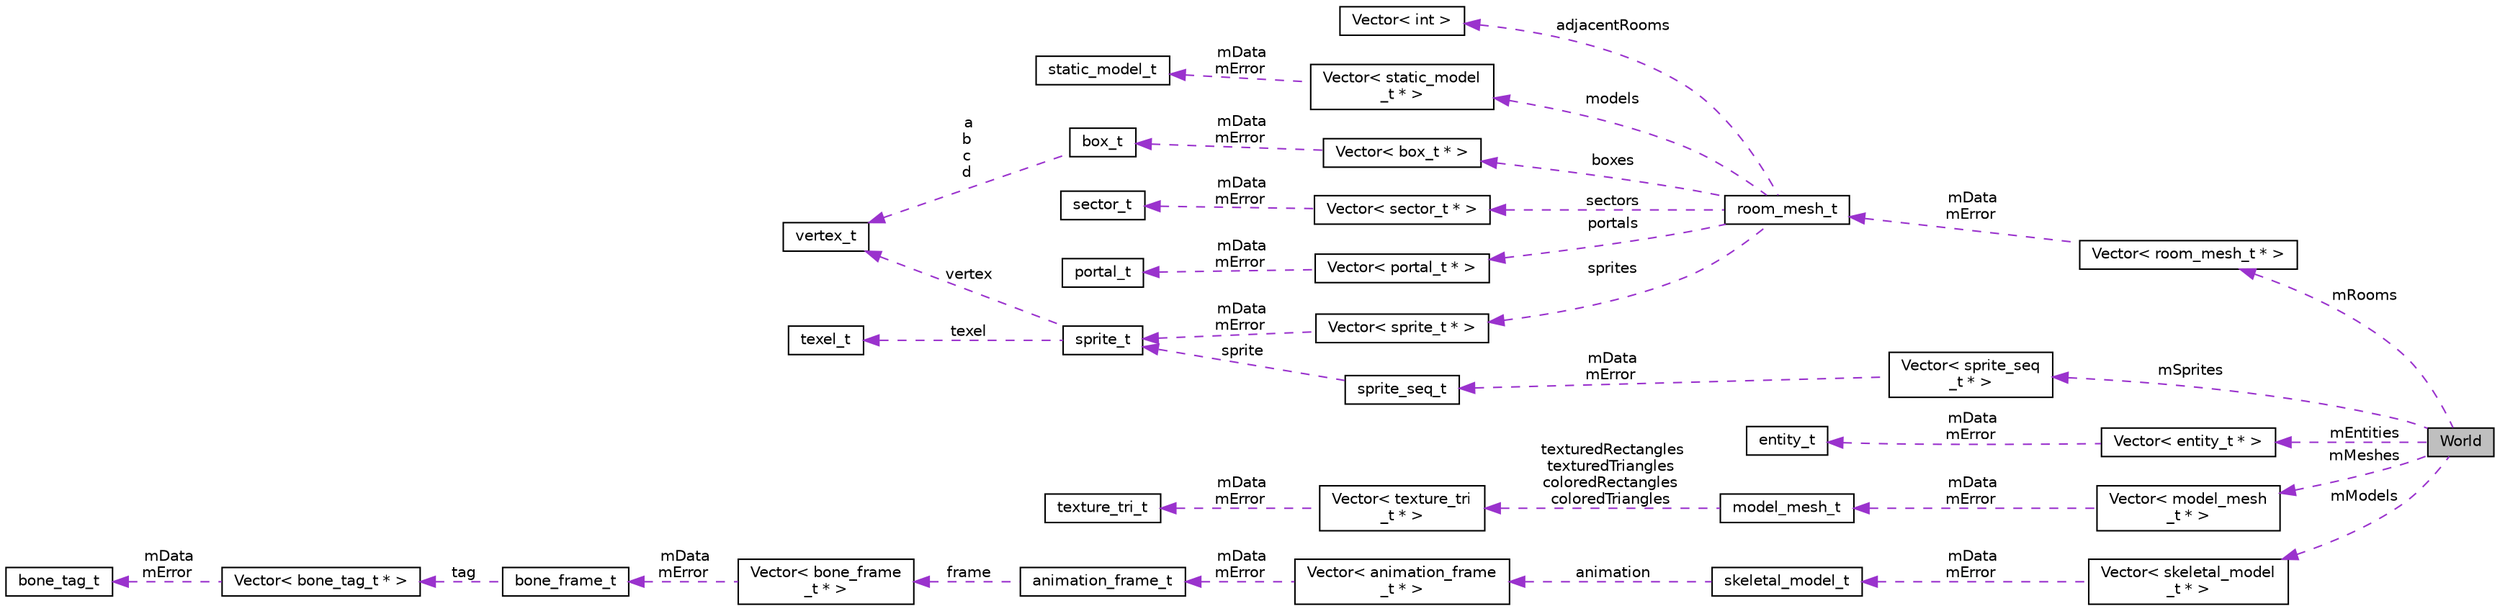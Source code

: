 digraph "World"
{
 // INTERACTIVE_SVG=YES
  edge [fontname="Helvetica",fontsize="10",labelfontname="Helvetica",labelfontsize="10"];
  node [fontname="Helvetica",fontsize="10",shape=record];
  rankdir="LR";
  Node1 [label="World",height=0.2,width=0.4,color="black", fillcolor="grey75", style="filled" fontcolor="black"];
  Node2 -> Node1 [dir="back",color="darkorchid3",fontsize="10",style="dashed",label=" mRooms" ,fontname="Helvetica"];
  Node2 [label="Vector\< room_mesh_t * \>",height=0.2,width=0.4,color="black", fillcolor="white", style="filled",URL="$class_vector.html"];
  Node3 -> Node2 [dir="back",color="darkorchid3",fontsize="10",style="dashed",label=" mData\nmError" ,fontname="Helvetica"];
  Node3 [label="room_mesh_t",height=0.2,width=0.4,color="black", fillcolor="white", style="filled",URL="$_world_8h.html#structroom__mesh__t"];
  Node4 -> Node3 [dir="back",color="darkorchid3",fontsize="10",style="dashed",label=" models" ,fontname="Helvetica"];
  Node4 [label="Vector\< static_model\l_t * \>",height=0.2,width=0.4,color="black", fillcolor="white", style="filled",URL="$class_vector.html"];
  Node5 -> Node4 [dir="back",color="darkorchid3",fontsize="10",style="dashed",label=" mData\nmError" ,fontname="Helvetica"];
  Node5 [label="static_model_t",height=0.2,width=0.4,color="black", fillcolor="white", style="filled",URL="$_world_8h.html#structstatic__model__t"];
  Node6 -> Node3 [dir="back",color="darkorchid3",fontsize="10",style="dashed",label=" adjacentRooms" ,fontname="Helvetica"];
  Node6 [label="Vector\< int \>",height=0.2,width=0.4,color="black", fillcolor="white", style="filled",URL="$class_vector.html"];
  Node7 -> Node3 [dir="back",color="darkorchid3",fontsize="10",style="dashed",label=" boxes" ,fontname="Helvetica"];
  Node7 [label="Vector\< box_t * \>",height=0.2,width=0.4,color="black", fillcolor="white", style="filled",URL="$class_vector.html"];
  Node8 -> Node7 [dir="back",color="darkorchid3",fontsize="10",style="dashed",label=" mData\nmError" ,fontname="Helvetica"];
  Node8 [label="box_t",height=0.2,width=0.4,color="black", fillcolor="white", style="filled",URL="$_world_8h.html#structbox__t"];
  Node9 -> Node8 [dir="back",color="darkorchid3",fontsize="10",style="dashed",label=" a\nb\nc\nd" ,fontname="Helvetica"];
  Node9 [label="vertex_t",height=0.2,width=0.4,color="black", fillcolor="white", style="filled",URL="$_world_8h.html#structvertex__t"];
  Node10 -> Node3 [dir="back",color="darkorchid3",fontsize="10",style="dashed",label=" sectors" ,fontname="Helvetica"];
  Node10 [label="Vector\< sector_t * \>",height=0.2,width=0.4,color="black", fillcolor="white", style="filled",URL="$class_vector.html"];
  Node11 -> Node10 [dir="back",color="darkorchid3",fontsize="10",style="dashed",label=" mData\nmError" ,fontname="Helvetica"];
  Node11 [label="sector_t",height=0.2,width=0.4,color="black", fillcolor="white", style="filled",URL="$_world_8h.html#structsector__t"];
  Node12 -> Node3 [dir="back",color="darkorchid3",fontsize="10",style="dashed",label=" sprites" ,fontname="Helvetica"];
  Node12 [label="Vector\< sprite_t * \>",height=0.2,width=0.4,color="black", fillcolor="white", style="filled",URL="$class_vector.html"];
  Node13 -> Node12 [dir="back",color="darkorchid3",fontsize="10",style="dashed",label=" mData\nmError" ,fontname="Helvetica"];
  Node13 [label="sprite_t",height=0.2,width=0.4,color="black", fillcolor="white", style="filled",URL="$_world_8h.html#structsprite__t"];
  Node14 -> Node13 [dir="back",color="darkorchid3",fontsize="10",style="dashed",label=" texel" ,fontname="Helvetica"];
  Node14 [label="texel_t",height=0.2,width=0.4,color="black", fillcolor="white", style="filled",URL="$_world_8h.html#structtexel__t"];
  Node9 -> Node13 [dir="back",color="darkorchid3",fontsize="10",style="dashed",label=" vertex" ,fontname="Helvetica"];
  Node15 -> Node3 [dir="back",color="darkorchid3",fontsize="10",style="dashed",label=" portals" ,fontname="Helvetica"];
  Node15 [label="Vector\< portal_t * \>",height=0.2,width=0.4,color="black", fillcolor="white", style="filled",URL="$class_vector.html"];
  Node16 -> Node15 [dir="back",color="darkorchid3",fontsize="10",style="dashed",label=" mData\nmError" ,fontname="Helvetica"];
  Node16 [label="portal_t",height=0.2,width=0.4,color="black", fillcolor="white", style="filled",URL="$_world_8h.html#structportal__t"];
  Node17 -> Node1 [dir="back",color="darkorchid3",fontsize="10",style="dashed",label=" mMeshes" ,fontname="Helvetica"];
  Node17 [label="Vector\< model_mesh\l_t * \>",height=0.2,width=0.4,color="black", fillcolor="white", style="filled",URL="$class_vector.html"];
  Node18 -> Node17 [dir="back",color="darkorchid3",fontsize="10",style="dashed",label=" mData\nmError" ,fontname="Helvetica"];
  Node18 [label="model_mesh_t",height=0.2,width=0.4,color="black", fillcolor="white", style="filled",URL="$_world_8h.html#structmodel__mesh__t"];
  Node19 -> Node18 [dir="back",color="darkorchid3",fontsize="10",style="dashed",label=" texturedRectangles\ntexturedTriangles\ncoloredRectangles\ncoloredTriangles" ,fontname="Helvetica"];
  Node19 [label="Vector\< texture_tri\l_t * \>",height=0.2,width=0.4,color="black", fillcolor="white", style="filled",URL="$class_vector.html"];
  Node20 -> Node19 [dir="back",color="darkorchid3",fontsize="10",style="dashed",label=" mData\nmError" ,fontname="Helvetica"];
  Node20 [label="texture_tri_t",height=0.2,width=0.4,color="black", fillcolor="white", style="filled",URL="$_world_8h.html#structtexture__tri__t"];
  Node21 -> Node1 [dir="back",color="darkorchid3",fontsize="10",style="dashed",label=" mEntities" ,fontname="Helvetica"];
  Node21 [label="Vector\< entity_t * \>",height=0.2,width=0.4,color="black", fillcolor="white", style="filled",URL="$class_vector.html"];
  Node22 -> Node21 [dir="back",color="darkorchid3",fontsize="10",style="dashed",label=" mData\nmError" ,fontname="Helvetica"];
  Node22 [label="entity_t",height=0.2,width=0.4,color="black", fillcolor="white", style="filled",URL="$_world_8h.html#structentity__t"];
  Node23 -> Node1 [dir="back",color="darkorchid3",fontsize="10",style="dashed",label=" mModels" ,fontname="Helvetica"];
  Node23 [label="Vector\< skeletal_model\l_t * \>",height=0.2,width=0.4,color="black", fillcolor="white", style="filled",URL="$class_vector.html"];
  Node24 -> Node23 [dir="back",color="darkorchid3",fontsize="10",style="dashed",label=" mData\nmError" ,fontname="Helvetica"];
  Node24 [label="skeletal_model_t",height=0.2,width=0.4,color="black", fillcolor="white", style="filled",URL="$_skeletal_model_8h.html#structskeletal__model__t"];
  Node25 -> Node24 [dir="back",color="darkorchid3",fontsize="10",style="dashed",label=" animation" ,fontname="Helvetica"];
  Node25 [label="Vector\< animation_frame\l_t * \>",height=0.2,width=0.4,color="black", fillcolor="white", style="filled",URL="$class_vector.html"];
  Node26 -> Node25 [dir="back",color="darkorchid3",fontsize="10",style="dashed",label=" mData\nmError" ,fontname="Helvetica"];
  Node26 [label="animation_frame_t",height=0.2,width=0.4,color="black", fillcolor="white", style="filled",URL="$_skeletal_model_8h.html#structanimation__frame__t"];
  Node27 -> Node26 [dir="back",color="darkorchid3",fontsize="10",style="dashed",label=" frame" ,fontname="Helvetica"];
  Node27 [label="Vector\< bone_frame\l_t * \>",height=0.2,width=0.4,color="black", fillcolor="white", style="filled",URL="$class_vector.html"];
  Node28 -> Node27 [dir="back",color="darkorchid3",fontsize="10",style="dashed",label=" mData\nmError" ,fontname="Helvetica"];
  Node28 [label="bone_frame_t",height=0.2,width=0.4,color="black", fillcolor="white", style="filled",URL="$_skeletal_model_8h.html#structbone__frame__t"];
  Node29 -> Node28 [dir="back",color="darkorchid3",fontsize="10",style="dashed",label=" tag" ,fontname="Helvetica"];
  Node29 [label="Vector\< bone_tag_t * \>",height=0.2,width=0.4,color="black", fillcolor="white", style="filled",URL="$class_vector.html"];
  Node30 -> Node29 [dir="back",color="darkorchid3",fontsize="10",style="dashed",label=" mData\nmError" ,fontname="Helvetica"];
  Node30 [label="bone_tag_t",height=0.2,width=0.4,color="black", fillcolor="white", style="filled",URL="$_skeletal_model_8h.html#structbone__tag__t"];
  Node31 -> Node1 [dir="back",color="darkorchid3",fontsize="10",style="dashed",label=" mSprites" ,fontname="Helvetica"];
  Node31 [label="Vector\< sprite_seq\l_t * \>",height=0.2,width=0.4,color="black", fillcolor="white", style="filled",URL="$class_vector.html"];
  Node32 -> Node31 [dir="back",color="darkorchid3",fontsize="10",style="dashed",label=" mData\nmError" ,fontname="Helvetica"];
  Node32 [label="sprite_seq_t",height=0.2,width=0.4,color="black", fillcolor="white", style="filled",URL="$_world_8h.html#structsprite__seq__t"];
  Node13 -> Node32 [dir="back",color="darkorchid3",fontsize="10",style="dashed",label=" sprite" ,fontname="Helvetica"];
}
